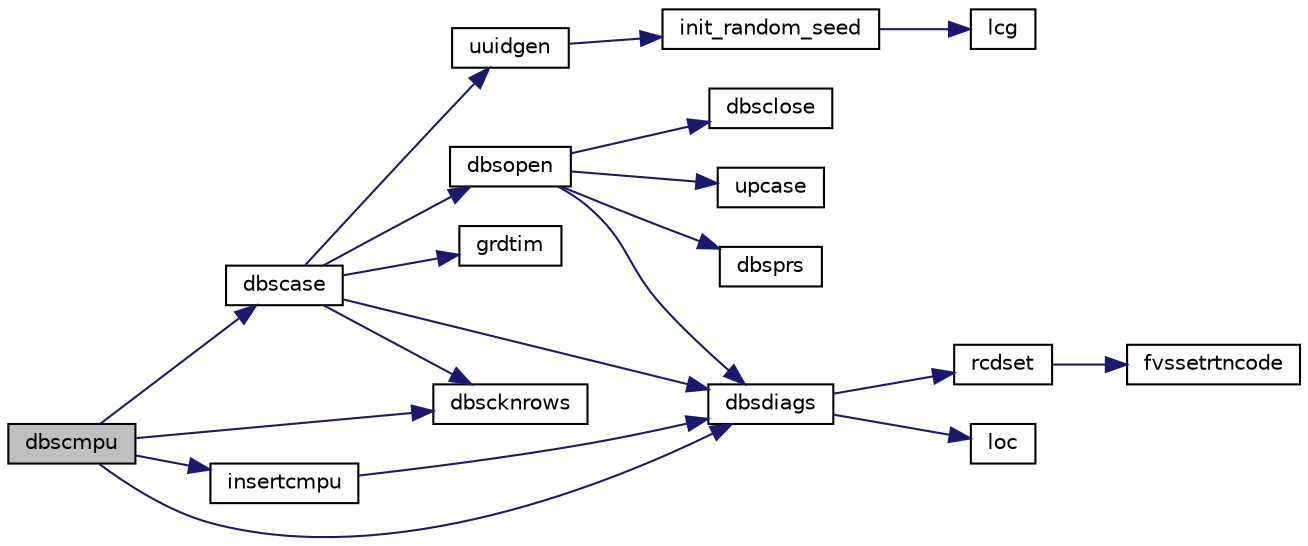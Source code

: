 digraph "dbscmpu"
{
  edge [fontname="Helvetica",fontsize="10",labelfontname="Helvetica",labelfontsize="10"];
  node [fontname="Helvetica",fontsize="10",shape=record];
  rankdir="LR";
  Node1 [label="dbscmpu",height=0.2,width=0.4,color="black", fillcolor="grey75", style="filled", fontcolor="black"];
  Node1 -> Node2 [color="midnightblue",fontsize="10",style="solid",fontname="Helvetica"];
  Node2 [label="dbscase",height=0.2,width=0.4,color="black", fillcolor="white", style="filled",URL="$dbscase_8f.html#a245165c65b7faa315380a4704d9a2acb"];
  Node2 -> Node3 [color="midnightblue",fontsize="10",style="solid",fontname="Helvetica"];
  Node3 [label="grdtim",height=0.2,width=0.4,color="black", fillcolor="white", style="filled",URL="$grdtim_8f.html#ad10217068165ab4b799e84db9a37e052"];
  Node2 -> Node4 [color="midnightblue",fontsize="10",style="solid",fontname="Helvetica"];
  Node4 [label="dbsopen",height=0.2,width=0.4,color="black", fillcolor="white", style="filled",URL="$dbsopen_8f.html#a3e8dabe730ff2a86c085489e3e88b637"];
  Node4 -> Node5 [color="midnightblue",fontsize="10",style="solid",fontname="Helvetica"];
  Node5 [label="dbsclose",height=0.2,width=0.4,color="black", fillcolor="white", style="filled",URL="$dbsclose_8f.html#aed2197b8dac3e7cc05ea998c5322bca4"];
  Node4 -> Node6 [color="midnightblue",fontsize="10",style="solid",fontname="Helvetica"];
  Node6 [label="upcase",height=0.2,width=0.4,color="black", fillcolor="white", style="filled",URL="$upcase_8f.html#a412a50f91650f78ed984862cdcd7a60d"];
  Node4 -> Node7 [color="midnightblue",fontsize="10",style="solid",fontname="Helvetica"];
  Node7 [label="dbsprs",height=0.2,width=0.4,color="black", fillcolor="white", style="filled",URL="$dbsprs_8f.html#a115f4b725c9a25082da8a39e199486cf"];
  Node4 -> Node8 [color="midnightblue",fontsize="10",style="solid",fontname="Helvetica"];
  Node8 [label="dbsdiags",height=0.2,width=0.4,color="black", fillcolor="white", style="filled",URL="$dbsdiags_8f.html#a15a17a1fbf3da59a37155705f6dc1d98"];
  Node8 -> Node9 [color="midnightblue",fontsize="10",style="solid",fontname="Helvetica"];
  Node9 [label="loc",height=0.2,width=0.4,color="black", fillcolor="white", style="filled",URL="$bur__brn_8c.html#a3c8b7f0fcc184328ecbdff756e8bb21a"];
  Node8 -> Node10 [color="midnightblue",fontsize="10",style="solid",fontname="Helvetica"];
  Node10 [label="rcdset",height=0.2,width=0.4,color="black", fillcolor="white", style="filled",URL="$rcdset_8f.html#a1dba8a40ee085d920a3ebb27fcd34a59"];
  Node10 -> Node11 [color="midnightblue",fontsize="10",style="solid",fontname="Helvetica"];
  Node11 [label="fvssetrtncode",height=0.2,width=0.4,color="black", fillcolor="white", style="filled",URL="$cmdline_8f.html#a079170808ee3336a99645e9e57dfe5a9"];
  Node2 -> Node8 [color="midnightblue",fontsize="10",style="solid",fontname="Helvetica"];
  Node2 -> Node12 [color="midnightblue",fontsize="10",style="solid",fontname="Helvetica"];
  Node12 [label="dbscknrows",height=0.2,width=0.4,color="black", fillcolor="white", style="filled",URL="$dbscknrows_8f.html#ac66e1b51447683e5f478285853226665"];
  Node2 -> Node13 [color="midnightblue",fontsize="10",style="solid",fontname="Helvetica"];
  Node13 [label="uuidgen",height=0.2,width=0.4,color="black", fillcolor="white", style="filled",URL="$uuidgen_8f.html#a46f32e368f6aef2de2f1d5f13b542ef5"];
  Node13 -> Node14 [color="midnightblue",fontsize="10",style="solid",fontname="Helvetica"];
  Node14 [label="init_random_seed",height=0.2,width=0.4,color="black", fillcolor="white", style="filled",URL="$uuidgen_8f.html#a683a42362f933d86450f8e79e7d9452b"];
  Node14 -> Node15 [color="midnightblue",fontsize="10",style="solid",fontname="Helvetica"];
  Node15 [label="lcg",height=0.2,width=0.4,color="black", fillcolor="white", style="filled",URL="$uuidgen_8f.html#a9f48bad95c20db482c161f1b1195e7a6"];
  Node1 -> Node8 [color="midnightblue",fontsize="10",style="solid",fontname="Helvetica"];
  Node1 -> Node12 [color="midnightblue",fontsize="10",style="solid",fontname="Helvetica"];
  Node1 -> Node16 [color="midnightblue",fontsize="10",style="solid",fontname="Helvetica"];
  Node16 [label="insertcmpu",height=0.2,width=0.4,color="black", fillcolor="white", style="filled",URL="$dbscmpu_8f.html#ab8256fa62ceed88b0abbae616f7c73c3"];
  Node16 -> Node8 [color="midnightblue",fontsize="10",style="solid",fontname="Helvetica"];
}
